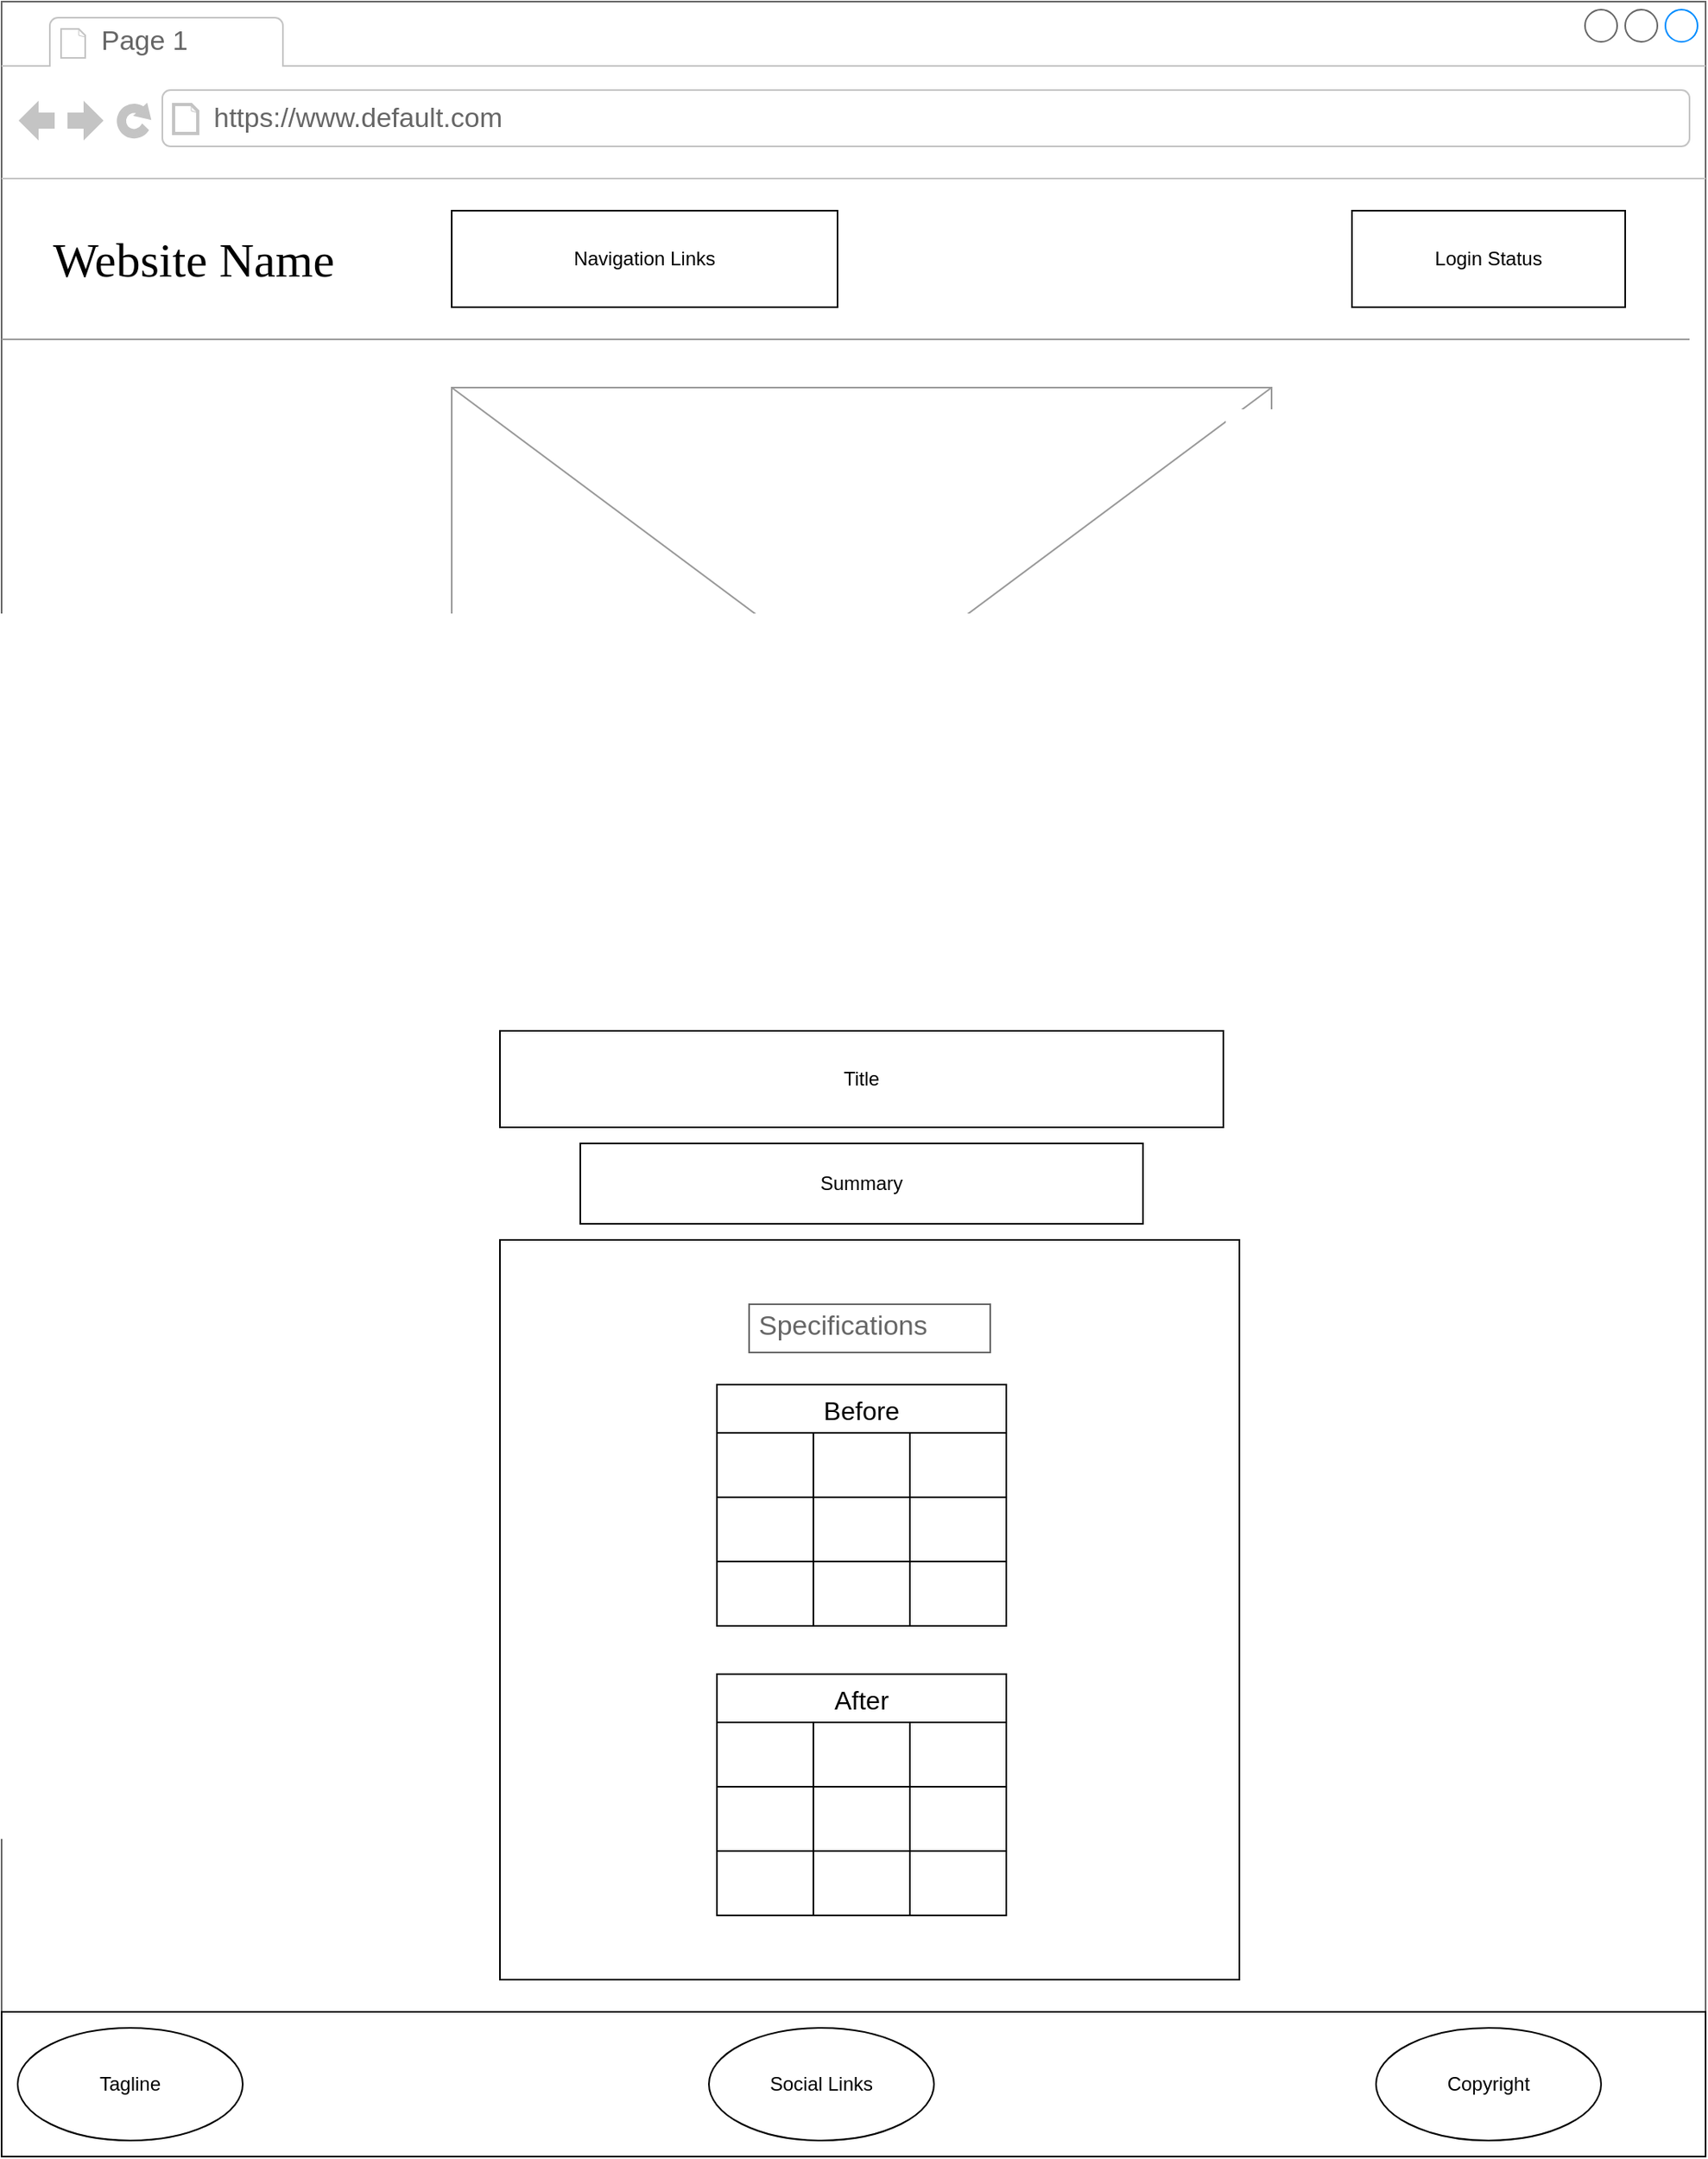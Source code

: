 <mxfile version="21.2.8" type="device">
  <diagram name="Page-1" id="2cc2dc42-3aac-f2a9-1cec-7a8b7cbee084">
    <mxGraphModel dx="1434" dy="836" grid="1" gridSize="10" guides="1" tooltips="1" connect="1" arrows="1" fold="1" page="1" pageScale="1" pageWidth="1100" pageHeight="850" background="none" math="0" shadow="0">
      <root>
        <mxCell id="0" />
        <mxCell id="1" parent="0" />
        <mxCell id="7026571954dc6520-1" value="" style="strokeWidth=1;shadow=0;dashed=0;align=center;html=1;shape=mxgraph.mockup.containers.browserWindow;rSize=0;strokeColor=#666666;mainText=,;recursiveResize=0;rounded=0;labelBackgroundColor=none;fontFamily=Verdana;fontSize=12" parent="1" vertex="1">
          <mxGeometry x="30" y="20" width="1060" height="1340" as="geometry" />
        </mxCell>
        <mxCell id="7026571954dc6520-2" value="Page 1" style="strokeWidth=1;shadow=0;dashed=0;align=center;html=1;shape=mxgraph.mockup.containers.anchor;fontSize=17;fontColor=#666666;align=left;" parent="7026571954dc6520-1" vertex="1">
          <mxGeometry x="60" y="12" width="110" height="26" as="geometry" />
        </mxCell>
        <mxCell id="7026571954dc6520-3" value="https://www.default.com" style="strokeWidth=1;shadow=0;dashed=0;align=center;html=1;shape=mxgraph.mockup.containers.anchor;rSize=0;fontSize=17;fontColor=#666666;align=left;" parent="7026571954dc6520-1" vertex="1">
          <mxGeometry x="130" y="60" width="250" height="26" as="geometry" />
        </mxCell>
        <mxCell id="7026571954dc6520-4" value="Website Name" style="text;html=1;points=[];align=left;verticalAlign=top;spacingTop=-4;fontSize=30;fontFamily=Verdana" parent="7026571954dc6520-1" vertex="1">
          <mxGeometry x="30" y="140" width="340" height="50" as="geometry" />
        </mxCell>
        <mxCell id="7026571954dc6520-15" value="" style="verticalLabelPosition=bottom;shadow=0;dashed=0;align=center;html=1;verticalAlign=top;strokeWidth=1;shape=mxgraph.mockup.markup.line;strokeColor=#999999;rounded=0;labelBackgroundColor=none;fillColor=#ffffff;fontFamily=Verdana;fontSize=12;fontColor=#000000;" parent="7026571954dc6520-1" vertex="1">
          <mxGeometry y="200" width="1050" height="20" as="geometry" />
        </mxCell>
        <mxCell id="X35HXGrq21wr1HeMXBQU-3" value="Navigation Links" style="rounded=0;whiteSpace=wrap;html=1;" vertex="1" parent="7026571954dc6520-1">
          <mxGeometry x="280" y="130" width="240" height="60" as="geometry" />
        </mxCell>
        <mxCell id="X35HXGrq21wr1HeMXBQU-4" value="Login Status" style="rounded=0;whiteSpace=wrap;html=1;" vertex="1" parent="7026571954dc6520-1">
          <mxGeometry x="840" y="130" width="170" height="60" as="geometry" />
        </mxCell>
        <mxCell id="X35HXGrq21wr1HeMXBQU-30" value="" style="rounded=0;whiteSpace=wrap;html=1;" vertex="1" parent="7026571954dc6520-1">
          <mxGeometry y="1250" width="1060" height="90" as="geometry" />
        </mxCell>
        <mxCell id="X35HXGrq21wr1HeMXBQU-31" value="Tagline" style="ellipse;whiteSpace=wrap;html=1;" vertex="1" parent="7026571954dc6520-1">
          <mxGeometry x="10" y="1260" width="140" height="70" as="geometry" />
        </mxCell>
        <mxCell id="X35HXGrq21wr1HeMXBQU-32" value="Social Links" style="ellipse;whiteSpace=wrap;html=1;" vertex="1" parent="7026571954dc6520-1">
          <mxGeometry x="440" y="1260" width="140" height="70" as="geometry" />
        </mxCell>
        <mxCell id="X35HXGrq21wr1HeMXBQU-33" value="Copyright" style="ellipse;whiteSpace=wrap;html=1;" vertex="1" parent="7026571954dc6520-1">
          <mxGeometry x="855" y="1260" width="140" height="70" as="geometry" />
        </mxCell>
        <mxCell id="X35HXGrq21wr1HeMXBQU-39" value="" style="verticalLabelPosition=bottom;shadow=0;dashed=0;align=center;html=1;verticalAlign=top;strokeWidth=1;shape=mxgraph.mockup.graphics.simpleIcon;strokeColor=#999999;" vertex="1" parent="7026571954dc6520-1">
          <mxGeometry x="280" y="240" width="510" height="380" as="geometry" />
        </mxCell>
        <mxCell id="X35HXGrq21wr1HeMXBQU-46" value="Title" style="rounded=0;whiteSpace=wrap;html=1;" vertex="1" parent="7026571954dc6520-1">
          <mxGeometry x="310" y="640" width="450" height="60" as="geometry" />
        </mxCell>
        <mxCell id="X35HXGrq21wr1HeMXBQU-47" value="Summary" style="rounded=0;whiteSpace=wrap;html=1;" vertex="1" parent="7026571954dc6520-1">
          <mxGeometry x="360" y="710" width="350" height="50" as="geometry" />
        </mxCell>
        <mxCell id="X35HXGrq21wr1HeMXBQU-49" value="" style="rounded=0;whiteSpace=wrap;html=1;" vertex="1" parent="7026571954dc6520-1">
          <mxGeometry x="310" y="770" width="460" height="460" as="geometry" />
        </mxCell>
        <mxCell id="X35HXGrq21wr1HeMXBQU-51" value="Specifications" style="strokeWidth=1;shadow=0;dashed=0;align=center;html=1;shape=mxgraph.mockup.text.textBox;fontColor=#666666;align=left;fontSize=17;spacingLeft=4;spacingTop=-3;whiteSpace=wrap;strokeColor=#666666;mainText=" vertex="1" parent="7026571954dc6520-1">
          <mxGeometry x="465" y="810" width="150" height="30" as="geometry" />
        </mxCell>
        <mxCell id="X35HXGrq21wr1HeMXBQU-52" value="Before" style="shape=table;startSize=30;container=1;collapsible=0;childLayout=tableLayout;strokeColor=default;fontSize=16;" vertex="1" parent="7026571954dc6520-1">
          <mxGeometry x="445" y="860" width="180" height="150" as="geometry" />
        </mxCell>
        <mxCell id="X35HXGrq21wr1HeMXBQU-53" value="" style="shape=tableRow;horizontal=0;startSize=0;swimlaneHead=0;swimlaneBody=0;strokeColor=inherit;top=0;left=0;bottom=0;right=0;collapsible=0;dropTarget=0;fillColor=none;points=[[0,0.5],[1,0.5]];portConstraint=eastwest;fontSize=16;" vertex="1" parent="X35HXGrq21wr1HeMXBQU-52">
          <mxGeometry y="30" width="180" height="40" as="geometry" />
        </mxCell>
        <mxCell id="X35HXGrq21wr1HeMXBQU-54" value="" style="shape=partialRectangle;html=1;whiteSpace=wrap;connectable=0;strokeColor=inherit;overflow=hidden;fillColor=none;top=0;left=0;bottom=0;right=0;pointerEvents=1;fontSize=16;" vertex="1" parent="X35HXGrq21wr1HeMXBQU-53">
          <mxGeometry width="60" height="40" as="geometry">
            <mxRectangle width="60" height="40" as="alternateBounds" />
          </mxGeometry>
        </mxCell>
        <mxCell id="X35HXGrq21wr1HeMXBQU-55" value="" style="shape=partialRectangle;html=1;whiteSpace=wrap;connectable=0;strokeColor=inherit;overflow=hidden;fillColor=none;top=0;left=0;bottom=0;right=0;pointerEvents=1;fontSize=16;" vertex="1" parent="X35HXGrq21wr1HeMXBQU-53">
          <mxGeometry x="60" width="60" height="40" as="geometry">
            <mxRectangle width="60" height="40" as="alternateBounds" />
          </mxGeometry>
        </mxCell>
        <mxCell id="X35HXGrq21wr1HeMXBQU-56" value="" style="shape=partialRectangle;html=1;whiteSpace=wrap;connectable=0;strokeColor=inherit;overflow=hidden;fillColor=none;top=0;left=0;bottom=0;right=0;pointerEvents=1;fontSize=16;" vertex="1" parent="X35HXGrq21wr1HeMXBQU-53">
          <mxGeometry x="120" width="60" height="40" as="geometry">
            <mxRectangle width="60" height="40" as="alternateBounds" />
          </mxGeometry>
        </mxCell>
        <mxCell id="X35HXGrq21wr1HeMXBQU-57" value="" style="shape=tableRow;horizontal=0;startSize=0;swimlaneHead=0;swimlaneBody=0;strokeColor=inherit;top=0;left=0;bottom=0;right=0;collapsible=0;dropTarget=0;fillColor=none;points=[[0,0.5],[1,0.5]];portConstraint=eastwest;fontSize=16;" vertex="1" parent="X35HXGrq21wr1HeMXBQU-52">
          <mxGeometry y="70" width="180" height="40" as="geometry" />
        </mxCell>
        <mxCell id="X35HXGrq21wr1HeMXBQU-58" value="" style="shape=partialRectangle;html=1;whiteSpace=wrap;connectable=0;strokeColor=inherit;overflow=hidden;fillColor=none;top=0;left=0;bottom=0;right=0;pointerEvents=1;fontSize=16;" vertex="1" parent="X35HXGrq21wr1HeMXBQU-57">
          <mxGeometry width="60" height="40" as="geometry">
            <mxRectangle width="60" height="40" as="alternateBounds" />
          </mxGeometry>
        </mxCell>
        <mxCell id="X35HXGrq21wr1HeMXBQU-59" value="" style="shape=partialRectangle;html=1;whiteSpace=wrap;connectable=0;strokeColor=inherit;overflow=hidden;fillColor=none;top=0;left=0;bottom=0;right=0;pointerEvents=1;fontSize=16;" vertex="1" parent="X35HXGrq21wr1HeMXBQU-57">
          <mxGeometry x="60" width="60" height="40" as="geometry">
            <mxRectangle width="60" height="40" as="alternateBounds" />
          </mxGeometry>
        </mxCell>
        <mxCell id="X35HXGrq21wr1HeMXBQU-60" value="" style="shape=partialRectangle;html=1;whiteSpace=wrap;connectable=0;strokeColor=inherit;overflow=hidden;fillColor=none;top=0;left=0;bottom=0;right=0;pointerEvents=1;fontSize=16;" vertex="1" parent="X35HXGrq21wr1HeMXBQU-57">
          <mxGeometry x="120" width="60" height="40" as="geometry">
            <mxRectangle width="60" height="40" as="alternateBounds" />
          </mxGeometry>
        </mxCell>
        <mxCell id="X35HXGrq21wr1HeMXBQU-61" value="" style="shape=tableRow;horizontal=0;startSize=0;swimlaneHead=0;swimlaneBody=0;strokeColor=inherit;top=0;left=0;bottom=0;right=0;collapsible=0;dropTarget=0;fillColor=none;points=[[0,0.5],[1,0.5]];portConstraint=eastwest;fontSize=16;" vertex="1" parent="X35HXGrq21wr1HeMXBQU-52">
          <mxGeometry y="110" width="180" height="40" as="geometry" />
        </mxCell>
        <mxCell id="X35HXGrq21wr1HeMXBQU-62" value="" style="shape=partialRectangle;html=1;whiteSpace=wrap;connectable=0;strokeColor=inherit;overflow=hidden;fillColor=none;top=0;left=0;bottom=0;right=0;pointerEvents=1;fontSize=16;" vertex="1" parent="X35HXGrq21wr1HeMXBQU-61">
          <mxGeometry width="60" height="40" as="geometry">
            <mxRectangle width="60" height="40" as="alternateBounds" />
          </mxGeometry>
        </mxCell>
        <mxCell id="X35HXGrq21wr1HeMXBQU-63" value="" style="shape=partialRectangle;html=1;whiteSpace=wrap;connectable=0;strokeColor=inherit;overflow=hidden;fillColor=none;top=0;left=0;bottom=0;right=0;pointerEvents=1;fontSize=16;" vertex="1" parent="X35HXGrq21wr1HeMXBQU-61">
          <mxGeometry x="60" width="60" height="40" as="geometry">
            <mxRectangle width="60" height="40" as="alternateBounds" />
          </mxGeometry>
        </mxCell>
        <mxCell id="X35HXGrq21wr1HeMXBQU-64" value="" style="shape=partialRectangle;html=1;whiteSpace=wrap;connectable=0;strokeColor=inherit;overflow=hidden;fillColor=none;top=0;left=0;bottom=0;right=0;pointerEvents=1;fontSize=16;" vertex="1" parent="X35HXGrq21wr1HeMXBQU-61">
          <mxGeometry x="120" width="60" height="40" as="geometry">
            <mxRectangle width="60" height="40" as="alternateBounds" />
          </mxGeometry>
        </mxCell>
        <mxCell id="X35HXGrq21wr1HeMXBQU-65" value="After" style="shape=table;startSize=30;container=1;collapsible=0;childLayout=tableLayout;strokeColor=default;fontSize=16;" vertex="1" parent="7026571954dc6520-1">
          <mxGeometry x="445" y="1040" width="180" height="150" as="geometry" />
        </mxCell>
        <mxCell id="X35HXGrq21wr1HeMXBQU-66" value="" style="shape=tableRow;horizontal=0;startSize=0;swimlaneHead=0;swimlaneBody=0;strokeColor=inherit;top=0;left=0;bottom=0;right=0;collapsible=0;dropTarget=0;fillColor=none;points=[[0,0.5],[1,0.5]];portConstraint=eastwest;fontSize=16;" vertex="1" parent="X35HXGrq21wr1HeMXBQU-65">
          <mxGeometry y="30" width="180" height="40" as="geometry" />
        </mxCell>
        <mxCell id="X35HXGrq21wr1HeMXBQU-67" value="" style="shape=partialRectangle;html=1;whiteSpace=wrap;connectable=0;strokeColor=inherit;overflow=hidden;fillColor=none;top=0;left=0;bottom=0;right=0;pointerEvents=1;fontSize=16;" vertex="1" parent="X35HXGrq21wr1HeMXBQU-66">
          <mxGeometry width="60" height="40" as="geometry">
            <mxRectangle width="60" height="40" as="alternateBounds" />
          </mxGeometry>
        </mxCell>
        <mxCell id="X35HXGrq21wr1HeMXBQU-68" value="" style="shape=partialRectangle;html=1;whiteSpace=wrap;connectable=0;strokeColor=inherit;overflow=hidden;fillColor=none;top=0;left=0;bottom=0;right=0;pointerEvents=1;fontSize=16;" vertex="1" parent="X35HXGrq21wr1HeMXBQU-66">
          <mxGeometry x="60" width="60" height="40" as="geometry">
            <mxRectangle width="60" height="40" as="alternateBounds" />
          </mxGeometry>
        </mxCell>
        <mxCell id="X35HXGrq21wr1HeMXBQU-69" value="" style="shape=partialRectangle;html=1;whiteSpace=wrap;connectable=0;strokeColor=inherit;overflow=hidden;fillColor=none;top=0;left=0;bottom=0;right=0;pointerEvents=1;fontSize=16;" vertex="1" parent="X35HXGrq21wr1HeMXBQU-66">
          <mxGeometry x="120" width="60" height="40" as="geometry">
            <mxRectangle width="60" height="40" as="alternateBounds" />
          </mxGeometry>
        </mxCell>
        <mxCell id="X35HXGrq21wr1HeMXBQU-70" value="" style="shape=tableRow;horizontal=0;startSize=0;swimlaneHead=0;swimlaneBody=0;strokeColor=inherit;top=0;left=0;bottom=0;right=0;collapsible=0;dropTarget=0;fillColor=none;points=[[0,0.5],[1,0.5]];portConstraint=eastwest;fontSize=16;" vertex="1" parent="X35HXGrq21wr1HeMXBQU-65">
          <mxGeometry y="70" width="180" height="40" as="geometry" />
        </mxCell>
        <mxCell id="X35HXGrq21wr1HeMXBQU-71" value="" style="shape=partialRectangle;html=1;whiteSpace=wrap;connectable=0;strokeColor=inherit;overflow=hidden;fillColor=none;top=0;left=0;bottom=0;right=0;pointerEvents=1;fontSize=16;" vertex="1" parent="X35HXGrq21wr1HeMXBQU-70">
          <mxGeometry width="60" height="40" as="geometry">
            <mxRectangle width="60" height="40" as="alternateBounds" />
          </mxGeometry>
        </mxCell>
        <mxCell id="X35HXGrq21wr1HeMXBQU-72" value="" style="shape=partialRectangle;html=1;whiteSpace=wrap;connectable=0;strokeColor=inherit;overflow=hidden;fillColor=none;top=0;left=0;bottom=0;right=0;pointerEvents=1;fontSize=16;" vertex="1" parent="X35HXGrq21wr1HeMXBQU-70">
          <mxGeometry x="60" width="60" height="40" as="geometry">
            <mxRectangle width="60" height="40" as="alternateBounds" />
          </mxGeometry>
        </mxCell>
        <mxCell id="X35HXGrq21wr1HeMXBQU-73" value="" style="shape=partialRectangle;html=1;whiteSpace=wrap;connectable=0;strokeColor=inherit;overflow=hidden;fillColor=none;top=0;left=0;bottom=0;right=0;pointerEvents=1;fontSize=16;" vertex="1" parent="X35HXGrq21wr1HeMXBQU-70">
          <mxGeometry x="120" width="60" height="40" as="geometry">
            <mxRectangle width="60" height="40" as="alternateBounds" />
          </mxGeometry>
        </mxCell>
        <mxCell id="X35HXGrq21wr1HeMXBQU-74" value="" style="shape=tableRow;horizontal=0;startSize=0;swimlaneHead=0;swimlaneBody=0;strokeColor=inherit;top=0;left=0;bottom=0;right=0;collapsible=0;dropTarget=0;fillColor=none;points=[[0,0.5],[1,0.5]];portConstraint=eastwest;fontSize=16;" vertex="1" parent="X35HXGrq21wr1HeMXBQU-65">
          <mxGeometry y="110" width="180" height="40" as="geometry" />
        </mxCell>
        <mxCell id="X35HXGrq21wr1HeMXBQU-75" value="" style="shape=partialRectangle;html=1;whiteSpace=wrap;connectable=0;strokeColor=inherit;overflow=hidden;fillColor=none;top=0;left=0;bottom=0;right=0;pointerEvents=1;fontSize=16;" vertex="1" parent="X35HXGrq21wr1HeMXBQU-74">
          <mxGeometry width="60" height="40" as="geometry">
            <mxRectangle width="60" height="40" as="alternateBounds" />
          </mxGeometry>
        </mxCell>
        <mxCell id="X35HXGrq21wr1HeMXBQU-76" value="" style="shape=partialRectangle;html=1;whiteSpace=wrap;connectable=0;strokeColor=inherit;overflow=hidden;fillColor=none;top=0;left=0;bottom=0;right=0;pointerEvents=1;fontSize=16;" vertex="1" parent="X35HXGrq21wr1HeMXBQU-74">
          <mxGeometry x="60" width="60" height="40" as="geometry">
            <mxRectangle width="60" height="40" as="alternateBounds" />
          </mxGeometry>
        </mxCell>
        <mxCell id="X35HXGrq21wr1HeMXBQU-77" value="" style="shape=partialRectangle;html=1;whiteSpace=wrap;connectable=0;strokeColor=inherit;overflow=hidden;fillColor=none;top=0;left=0;bottom=0;right=0;pointerEvents=1;fontSize=16;" vertex="1" parent="X35HXGrq21wr1HeMXBQU-74">
          <mxGeometry x="120" width="60" height="40" as="geometry">
            <mxRectangle width="60" height="40" as="alternateBounds" />
          </mxGeometry>
        </mxCell>
      </root>
    </mxGraphModel>
  </diagram>
</mxfile>

